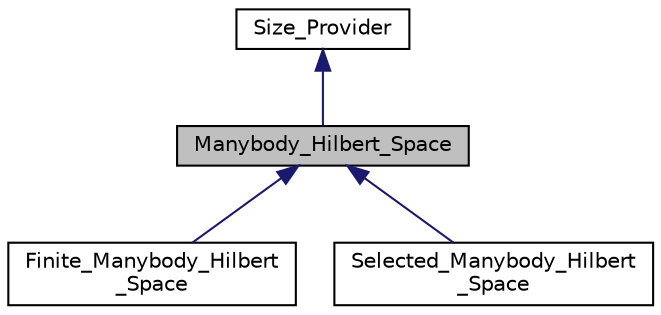 digraph "Manybody_Hilbert_Space"
{
  edge [fontname="Helvetica",fontsize="10",labelfontname="Helvetica",labelfontsize="10"];
  node [fontname="Helvetica",fontsize="10",shape=record];
  Node1 [label="Manybody_Hilbert_Space",height=0.2,width=0.4,color="black", fillcolor="grey75", style="filled", fontcolor="black"];
  Node2 -> Node1 [dir="back",color="midnightblue",fontsize="10",style="solid",fontname="Helvetica"];
  Node2 [label="Size_Provider",height=0.2,width=0.4,color="black", fillcolor="white", style="filled",URL="$classSize__Provider.html"];
  Node1 -> Node3 [dir="back",color="midnightblue",fontsize="10",style="solid",fontname="Helvetica"];
  Node3 [label="Finite_Manybody_Hilbert\l_Space",height=0.2,width=0.4,color="black", fillcolor="white", style="filled",URL="$classFinite__Manybody__Hilbert__Space.html"];
  Node1 -> Node4 [dir="back",color="midnightblue",fontsize="10",style="solid",fontname="Helvetica"];
  Node4 [label="Selected_Manybody_Hilbert\l_Space",height=0.2,width=0.4,color="black", fillcolor="white", style="filled",URL="$classSelected__Manybody__Hilbert__Space.html"];
}
